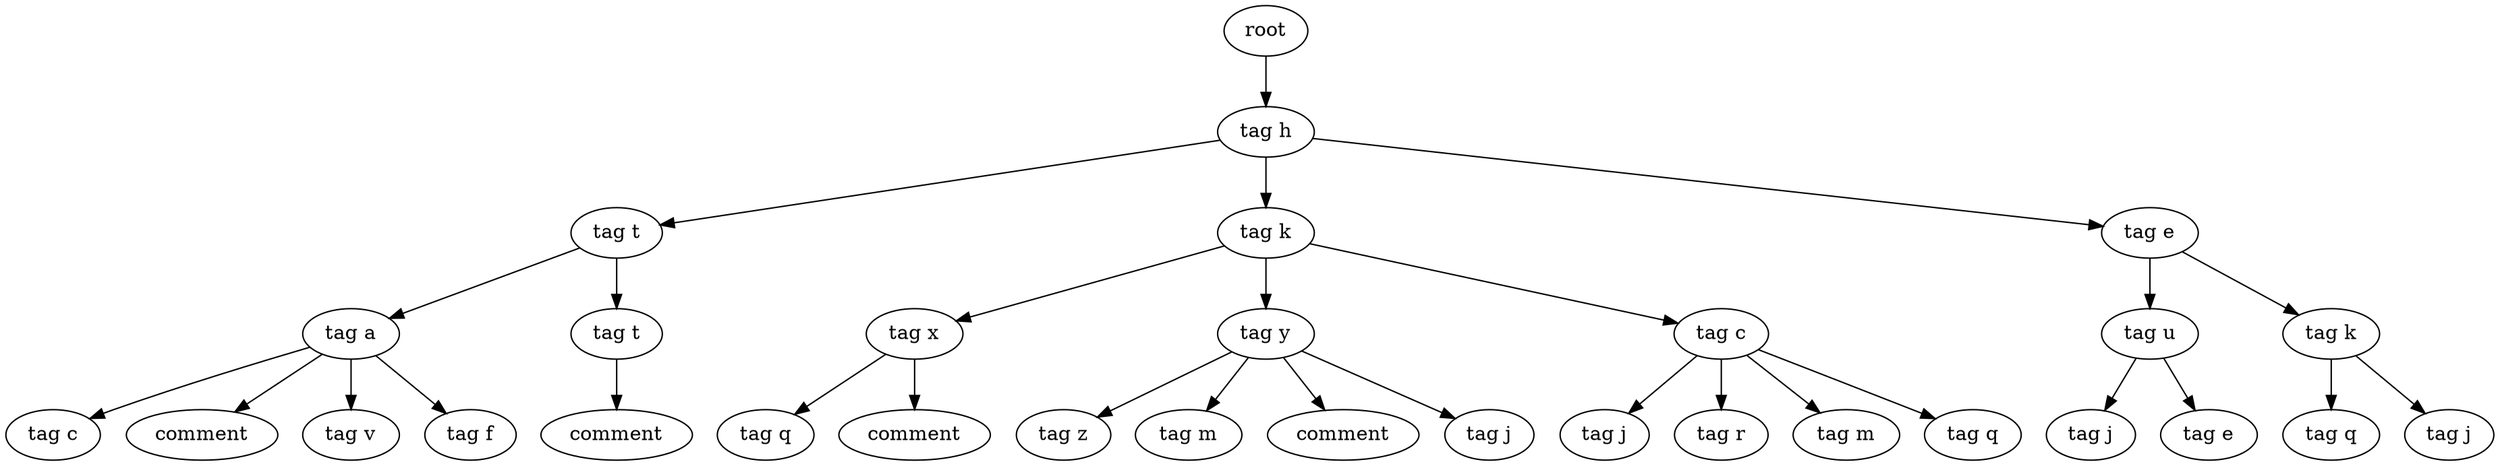 digraph Tree{
0[label="root"];
0->00
00[label="tag h"];
00->000
000[label="tag t"];
000->0000
0000[label="tag a"];
0000->00000
00000[label="tag c"];
0000->00001
00001[label="comment"];
0000->00002
00002[label="tag v"];
0000->00003
00003[label="tag f"];
000->0001
0001[label="tag t"];
0001->00010
00010[label="comment"];
00->001
001[label="tag k"];
001->0010
0010[label="tag x"];
0010->00100
00100[label="tag q"];
0010->00101
00101[label="comment"];
001->0011
0011[label="tag y"];
0011->00110
00110[label="tag z"];
0011->00111
00111[label="tag m"];
0011->00112
00112[label="comment"];
0011->00113
00113[label="tag j"];
001->0012
0012[label="tag c"];
0012->00120
00120[label="tag j"];
0012->00121
00121[label="tag r"];
0012->00122
00122[label="tag m"];
0012->00123
00123[label="tag q"];
00->002
002[label="tag e"];
002->0020
0020[label="tag u"];
0020->00200
00200[label="tag j"];
0020->00201
00201[label="tag e"];
002->0021
0021[label="tag k"];
0021->00210
00210[label="tag q"];
0021->00211
00211[label="tag j"];
}
